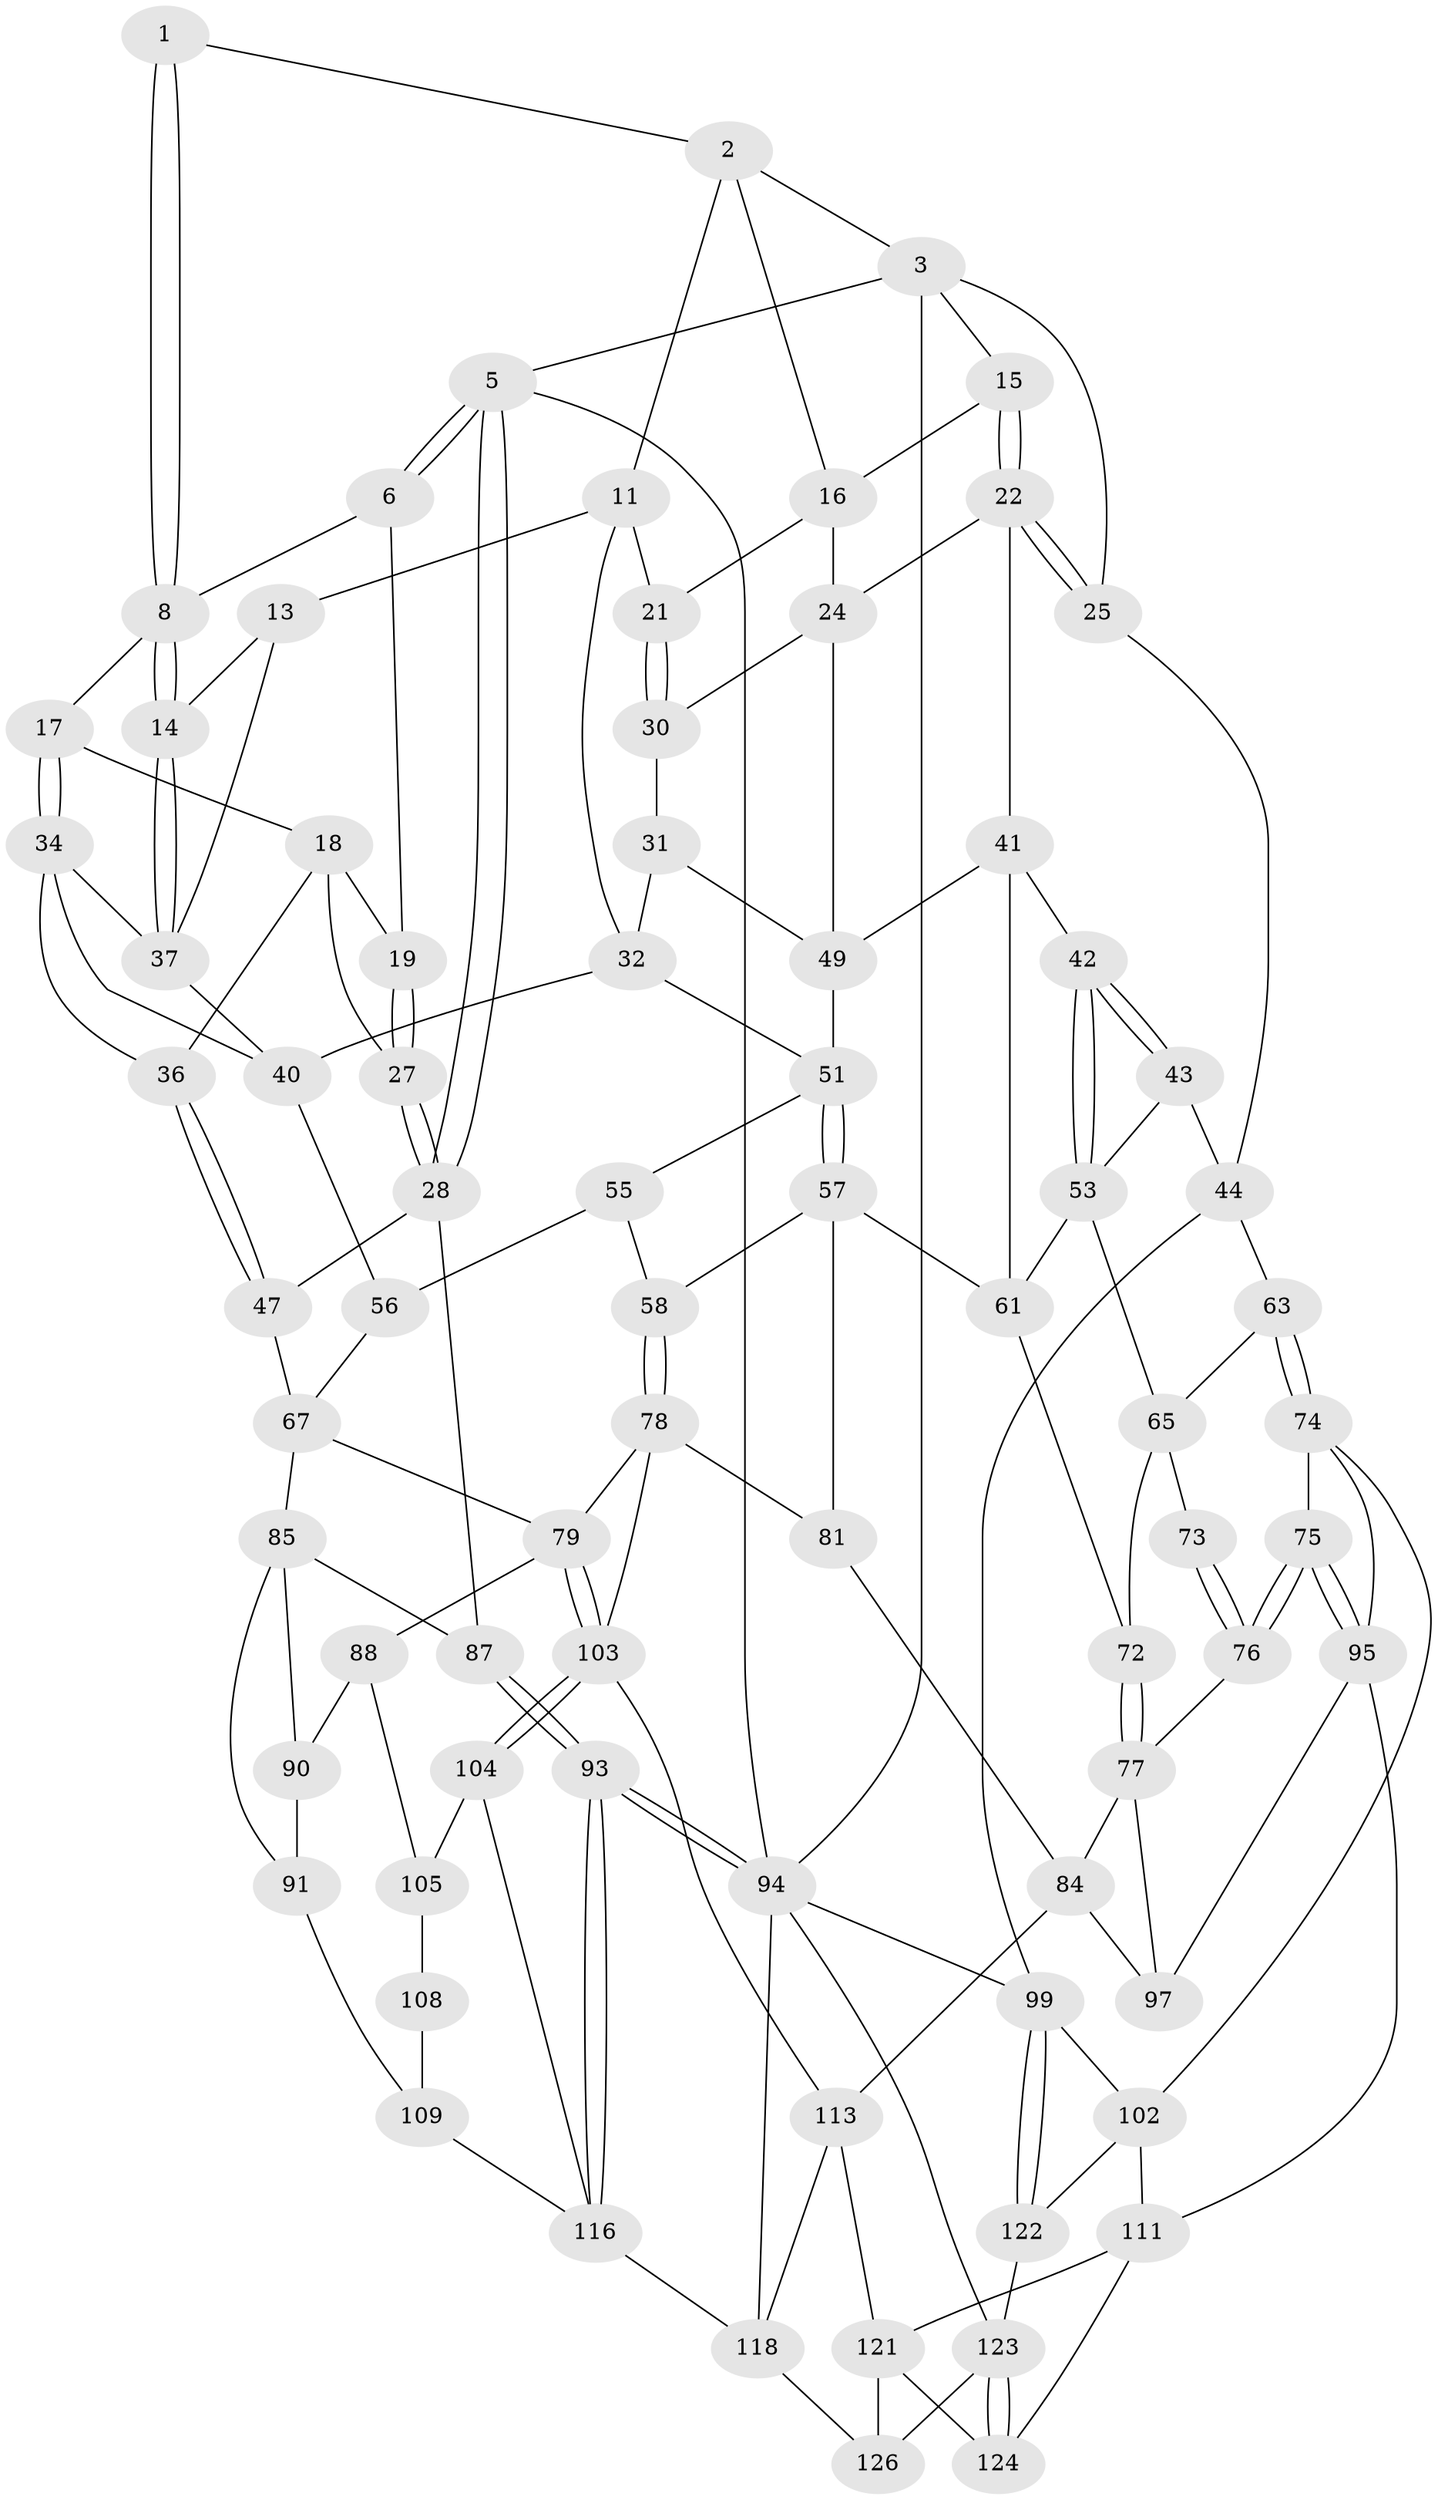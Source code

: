 // Generated by graph-tools (version 1.1) at 2025/24/03/03/25 07:24:32]
// undirected, 78 vertices, 165 edges
graph export_dot {
graph [start="1"]
  node [color=gray90,style=filled];
  1 [pos="+0.438375290540518+0"];
  2 [pos="+0.4574809937781248+0",super="+10"];
  3 [pos="+0.769590652532016+0",super="+4"];
  5 [pos="+0+0"];
  6 [pos="+0.07693446236572898+0",super="+7"];
  8 [pos="+0.3573872679887352+0.13346319202218226",super="+9"];
  11 [pos="+0.5069545452698581+0.015563127513525494",super="+12"];
  13 [pos="+0.35981942383640936+0.1361232463313182"];
  14 [pos="+0.3588634953289156+0.1351784639824491"];
  15 [pos="+0.7766730504234639+0.0067810630522129635"];
  16 [pos="+0.6740042817383753+0.036192285330290466",super="+20"];
  17 [pos="+0.22176951542161408+0.09993914820414575"];
  18 [pos="+0.17750668418997945+0.04920022039465994",super="+29"];
  19 [pos="+0.12257086498994749+0"];
  21 [pos="+0.5311344238528727+0.059552867945637786"];
  22 [pos="+0.7804363910757202+0.020728725314944216",super="+23"];
  24 [pos="+0.6849129593008719+0.15589396764052368",super="+33"];
  25 [pos="+0.9885495325414939+0.09130048909026281",super="+26"];
  27 [pos="+0.031682881007796135+0.15791919714058197"];
  28 [pos="+0+0.25190353412009586",super="+48"];
  30 [pos="+0.518190388782568+0.15665572259800623"];
  31 [pos="+0.47422928600403613+0.1949486522838219"];
  32 [pos="+0.42194390436618107+0.19934338320987802",super="+39"];
  34 [pos="+0.22878862709578912+0.15776414004804548",super="+35"];
  36 [pos="+0.1664820475889001+0.30388683146564943"];
  37 [pos="+0.2499150259935859+0.16560993626810325",super="+38"];
  40 [pos="+0.3236832929683105+0.25697211017287586",super="+46"];
  41 [pos="+0.7869569327522273+0.20282118867516066",super="+54"];
  42 [pos="+0.807601640359188+0.21945318955465196"];
  43 [pos="+0.961414284831806+0.11584568558033269",super="+45"];
  44 [pos="+1+0.3517416966440196",super="+62"];
  47 [pos="+0.12157375469168169+0.35719552692042184"];
  49 [pos="+0.5887843946838544+0.3022146198951875",super="+50"];
  51 [pos="+0.4911759937388155+0.3582148338981379",super="+52"];
  53 [pos="+0.8226732410939488+0.2650573232494",super="+60"];
  55 [pos="+0.36449277981517053+0.33025461588125965",super="+59"];
  56 [pos="+0.2612380115269247+0.3113592617528686",super="+66"];
  57 [pos="+0.4834937357707181+0.3847082706953701",super="+70"];
  58 [pos="+0.41957873472637647+0.44027347862070293"];
  61 [pos="+0.6608575449750841+0.35966178709706803",super="+69"];
  63 [pos="+1+0.4506612360575641",super="+64"];
  65 [pos="+0.8292742095126937+0.2932494900621898",super="+71"];
  67 [pos="+0.23385231048254704+0.5127269625772354",super="+68"];
  72 [pos="+0.7346265584759947+0.47544622442684864"];
  73 [pos="+0.8738857797072814+0.418659681399061"];
  74 [pos="+0.9135519939078116+0.5430419877003667",super="+101"];
  75 [pos="+0.8524098699413679+0.5367348314555734"];
  76 [pos="+0.8075432674634645+0.5046749095625823"];
  77 [pos="+0.744278032943744+0.49147120711432885",super="+83"];
  78 [pos="+0.43469822625891835+0.5165665577926436",super="+82"];
  79 [pos="+0.29580309025796875+0.5943596135917131",super="+80"];
  81 [pos="+0.5509889309871575+0.6169692364739436"];
  84 [pos="+0.5738950791012444+0.6243179166744968",super="+112"];
  85 [pos="+0.11911781251466741+0.4808129693577527",super="+86"];
  87 [pos="+0+0.5985116405882933"];
  88 [pos="+0.17319233020672165+0.6543786633405305",super="+89"];
  90 [pos="+0.11147266979778418+0.510588879047963",super="+92"];
  91 [pos="+0.03323539023538778+0.6286388499625618"];
  93 [pos="+0+1"];
  94 [pos="+0+1",super="+98"];
  95 [pos="+0.8077659810700984+0.6471935092005368",super="+96"];
  97 [pos="+0.7578960304121138+0.7104815175620831"];
  99 [pos="+1+0.732457859705295",super="+100"];
  102 [pos="+0.9073121613158349+0.6723407214358809",super="+110"];
  103 [pos="+0.37713878316898697+0.7097678598278967",super="+107"];
  104 [pos="+0.3299846603561146+0.8089913867752373"];
  105 [pos="+0.2970296768842306+0.8017510170849129",super="+106"];
  108 [pos="+0.16581257293009682+0.6757939942402312",super="+117"];
  109 [pos="+0.06850630357070328+0.7078893049270124",super="+115"];
  111 [pos="+0.8026064899872862+0.7295498284134906",super="+120"];
  113 [pos="+0.6340369369279324+0.8570680991594687",super="+114"];
  116 [pos="+0+1",super="+119"];
  118 [pos="+0.42554480638497+0.9599735470958718",super="+127"];
  121 [pos="+0.6471122142867962+0.8708621452568744",super="+125"];
  122 [pos="+0.9029214776649044+0.8165464966375369"];
  123 [pos="+0.8709138303791463+0.9422498429140143",super="+128"];
  124 [pos="+0.8290337123650002+0.9240671810518881"];
  126 [pos="+0.7218258094931962+1"];
  1 -- 2;
  1 -- 8;
  1 -- 8;
  2 -- 3;
  2 -- 16;
  2 -- 11;
  3 -- 15;
  3 -- 25;
  3 -- 5;
  3 -- 94;
  5 -- 6;
  5 -- 6;
  5 -- 28;
  5 -- 28;
  5 -- 94;
  6 -- 19;
  6 -- 8;
  8 -- 14;
  8 -- 14;
  8 -- 17;
  11 -- 21;
  11 -- 32;
  11 -- 13;
  13 -- 14;
  13 -- 37;
  14 -- 37;
  14 -- 37;
  15 -- 16;
  15 -- 22;
  15 -- 22;
  16 -- 24;
  16 -- 21;
  17 -- 18;
  17 -- 34;
  17 -- 34;
  18 -- 19;
  18 -- 27;
  18 -- 36;
  19 -- 27;
  19 -- 27;
  21 -- 30;
  21 -- 30;
  22 -- 25;
  22 -- 25;
  22 -- 24;
  22 -- 41;
  24 -- 49;
  24 -- 30;
  25 -- 44;
  27 -- 28;
  27 -- 28;
  28 -- 87;
  28 -- 47;
  30 -- 31;
  31 -- 32;
  31 -- 49;
  32 -- 40;
  32 -- 51;
  34 -- 37;
  34 -- 36;
  34 -- 40;
  36 -- 47;
  36 -- 47;
  37 -- 40;
  40 -- 56;
  41 -- 42;
  41 -- 61;
  41 -- 49;
  42 -- 43;
  42 -- 43;
  42 -- 53;
  42 -- 53;
  43 -- 44;
  43 -- 53;
  44 -- 99;
  44 -- 63;
  47 -- 67;
  49 -- 51;
  51 -- 57;
  51 -- 57;
  51 -- 55;
  53 -- 65;
  53 -- 61;
  55 -- 56 [weight=2];
  55 -- 58;
  56 -- 67;
  57 -- 58;
  57 -- 81;
  57 -- 61;
  58 -- 78;
  58 -- 78;
  61 -- 72;
  63 -- 74;
  63 -- 74;
  63 -- 65;
  65 -- 72;
  65 -- 73;
  67 -- 85;
  67 -- 79;
  72 -- 77;
  72 -- 77;
  73 -- 76;
  73 -- 76;
  74 -- 75;
  74 -- 102;
  74 -- 95;
  75 -- 76;
  75 -- 76;
  75 -- 95;
  75 -- 95;
  76 -- 77;
  77 -- 97;
  77 -- 84;
  78 -- 79;
  78 -- 81;
  78 -- 103;
  79 -- 103;
  79 -- 103;
  79 -- 88;
  81 -- 84;
  84 -- 97;
  84 -- 113;
  85 -- 90;
  85 -- 91;
  85 -- 87;
  87 -- 93;
  87 -- 93;
  88 -- 105;
  88 -- 90 [weight=2];
  90 -- 91;
  91 -- 109;
  93 -- 94;
  93 -- 94;
  93 -- 116;
  93 -- 116;
  94 -- 123;
  94 -- 99;
  94 -- 118;
  95 -- 97;
  95 -- 111;
  99 -- 122;
  99 -- 122;
  99 -- 102;
  102 -- 122;
  102 -- 111;
  103 -- 104;
  103 -- 104;
  103 -- 113;
  104 -- 105;
  104 -- 116;
  105 -- 108 [weight=2];
  108 -- 109 [weight=2];
  109 -- 116;
  111 -- 121;
  111 -- 124;
  113 -- 121;
  113 -- 118;
  116 -- 118;
  118 -- 126;
  121 -- 124;
  121 -- 126;
  122 -- 123;
  123 -- 124;
  123 -- 124;
  123 -- 126;
}
